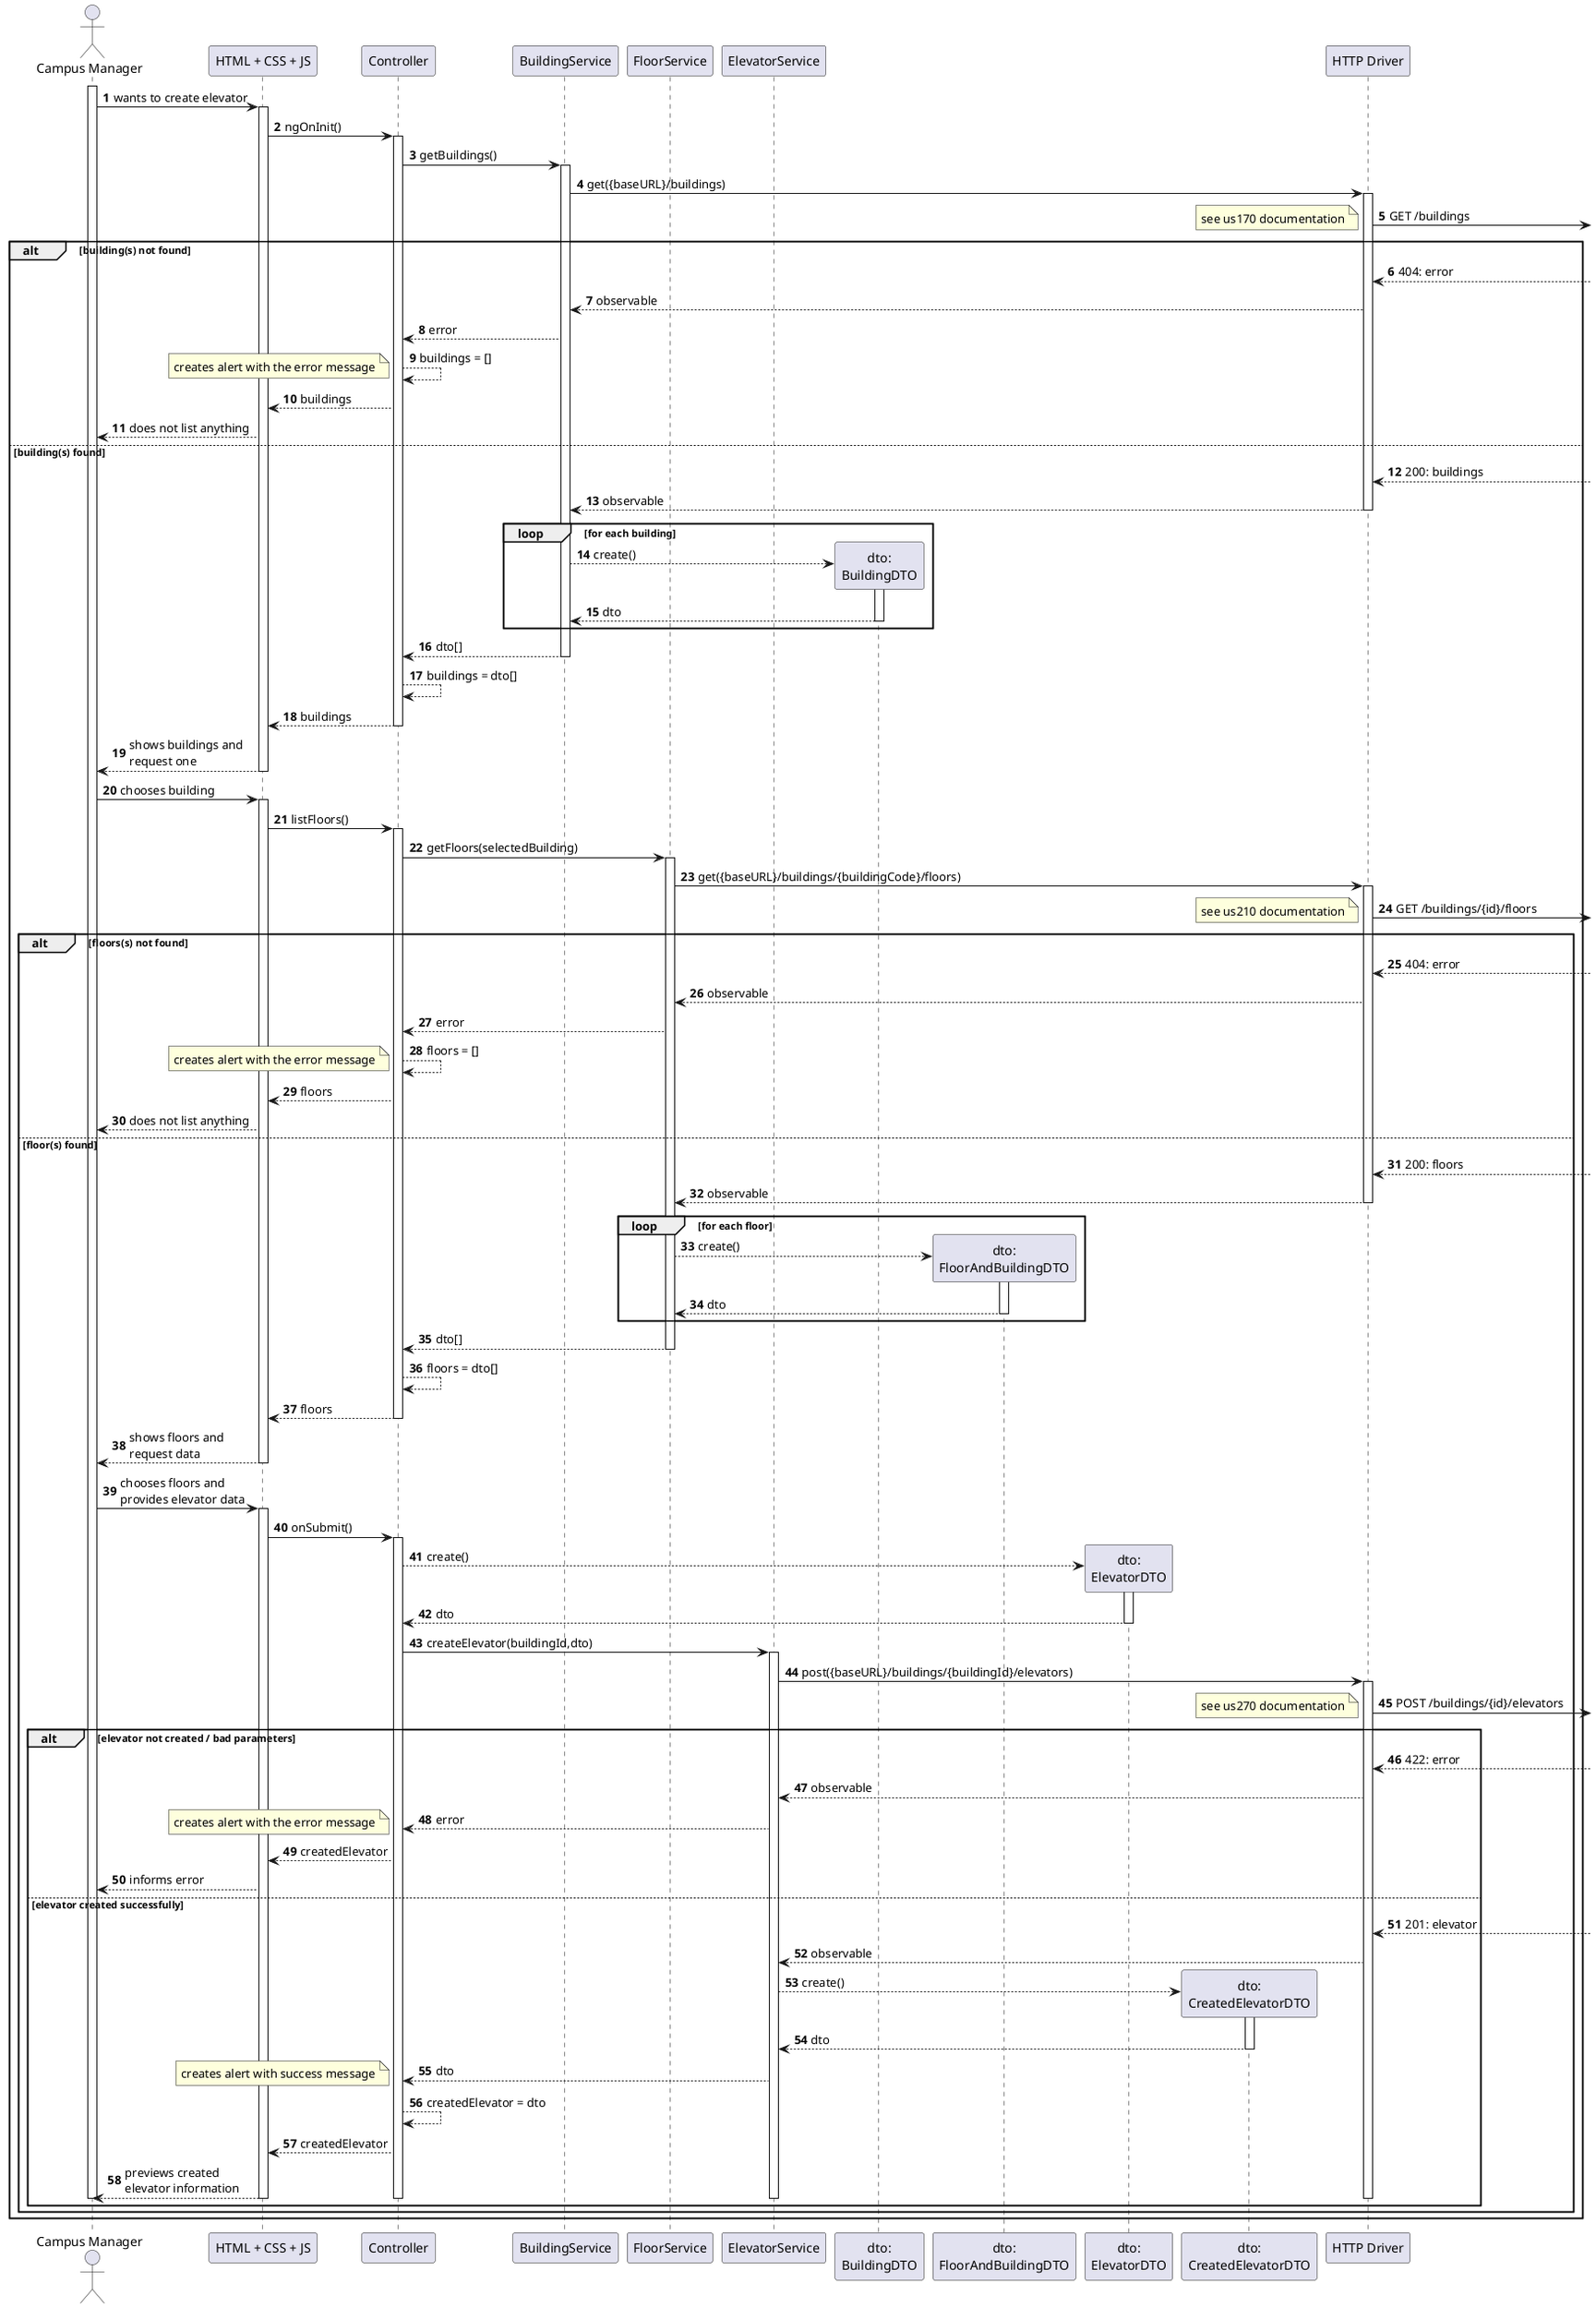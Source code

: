 @startuml
autonumber

actor "Campus Manager" as usr

participant "HTML + CSS + JS" as view
participant "Controller" as ctrl
participant "BuildingService" as svcb
participant "FloorService" as svcf
participant "ElevatorService" as svce
participant "dto:\nBuildingDTO" as dto
participant "dto:\nFloorAndBuildingDTO" as dtofb
participant "dto:\nElevatorDTO" as dtoee
participant "dto:\nCreatedElevatorDTO" as dtoe



participant "HTTP Driver" as http


activate usr
usr -> view : wants to create elevator
    activate view
        view -> ctrl : ngOnInit()
        activate ctrl
            ctrl -> svcb : getBuildings()
            activate svcb
                svcb -> http : get({baseURL}/buildings)
                activate http
                    http ->] : GET /buildings
        alt building(s) not found

                note right : see us170 documentation
                 http <--]    : 404: error
                http --> svcb : observable
                svcb --> ctrl : error
                ctrl --> ctrl : buildings = []
                note bottom : creates alert with the error message
                ctrl --> view : buildings
                view --> usr : does not list anything
        else building(s) found
                http <--]  : 200: buildings

            http --> svcb : observable
            deactivate http

            loop for each building
                svcb --> dto** : create()
                activate dto
                    dto --> svcb : dto
                deactivate dto
            end

            svcb --> ctrl : dto[]
            deactivate svcb

            ctrl --> ctrl : buildings = dto[]
            ctrl --> view : buildings
            deactivate ctrl




            view --> usr : shows buildings and \nrequest one
        deactivate view

        usr -> view : chooses building
        activate view
            view -> ctrl : listFloors()
            activate ctrl
                ctrl -> svcf : getFloors(selectedBuilding)
                activate svcf
                    svcf -> http : get({baseURL}/buildings/{buildingCode}/floors)
                    activate http
                        http ->] : GET /buildings/{id}/floors

             alt floors(s) not found

                    note right : see us210 documentation
                    http <--]  : 404: error
                    http --> svcf : observable
                    svcf --> ctrl : error
                    ctrl --> ctrl : floors = []
                    note bottom : creates alert with the error message
                    ctrl --> view : floors
                    view --> usr : does not list anything
             else floor(s) found
                http <--]  : 200: floors

                    http --> svcf : observable
                    deactivate http

                    loop for each floor
                        svcf --> dtofb** : create()
                        activate dtofb
                            dtofb --> svcf : dto
                        deactivate dtofb
                    end

                    svcf --> ctrl : dto[]
                deactivate svcf

                ctrl --> ctrl : floors = dto[]
                ctrl --> view : floors
            deactivate ctrl




            view --> usr : shows floors and \nrequest data
        deactivate view

        usr -> view : chooses floors and\nprovides elevator data
        activate view
            view -> ctrl : onSubmit()
            activate ctrl
                ctrl --> dtoee** : create()
                activate dtoee
                    dtoee --> ctrl : dto
                deactivate dtoee

                ctrl -> svce : createElevator(buildingId,dto)
                activate svce

                    svce -> http : post({baseURL}/buildings/{buildingId}/elevators)
                    activate http
                        http ->] : POST /buildings/{id}/elevators

                note right : see us270 documentation
                alt elevator not created / bad parameters
                    http <--]  : 422: error
                    http --> svce : observable
                    svce --> ctrl : error

                note bottom : creates alert with the error message
                    ctrl --> view : createdElevator
                    view --> usr : informs error

                else elevator created successfully

                    http <--]  : 201: elevator
                    http --> svce : observable

                    svce --> dtoe** : create()
                    activate dtoe
                        dtoe --> svce : dto
                    deactivate dtoe

                    svce --> ctrl : dto

                    note bottom : creates alert with success message
                    ctrl --> ctrl : createdElevator = dto
                    ctrl --> view : createdElevator
                    view --> usr : previews created \nelevator information


                    deactivate http
                    deactivate svce
                    deactivate ctrl
                    deactivate view

                    deactivate usr
                end
            end
            end
@enduml
